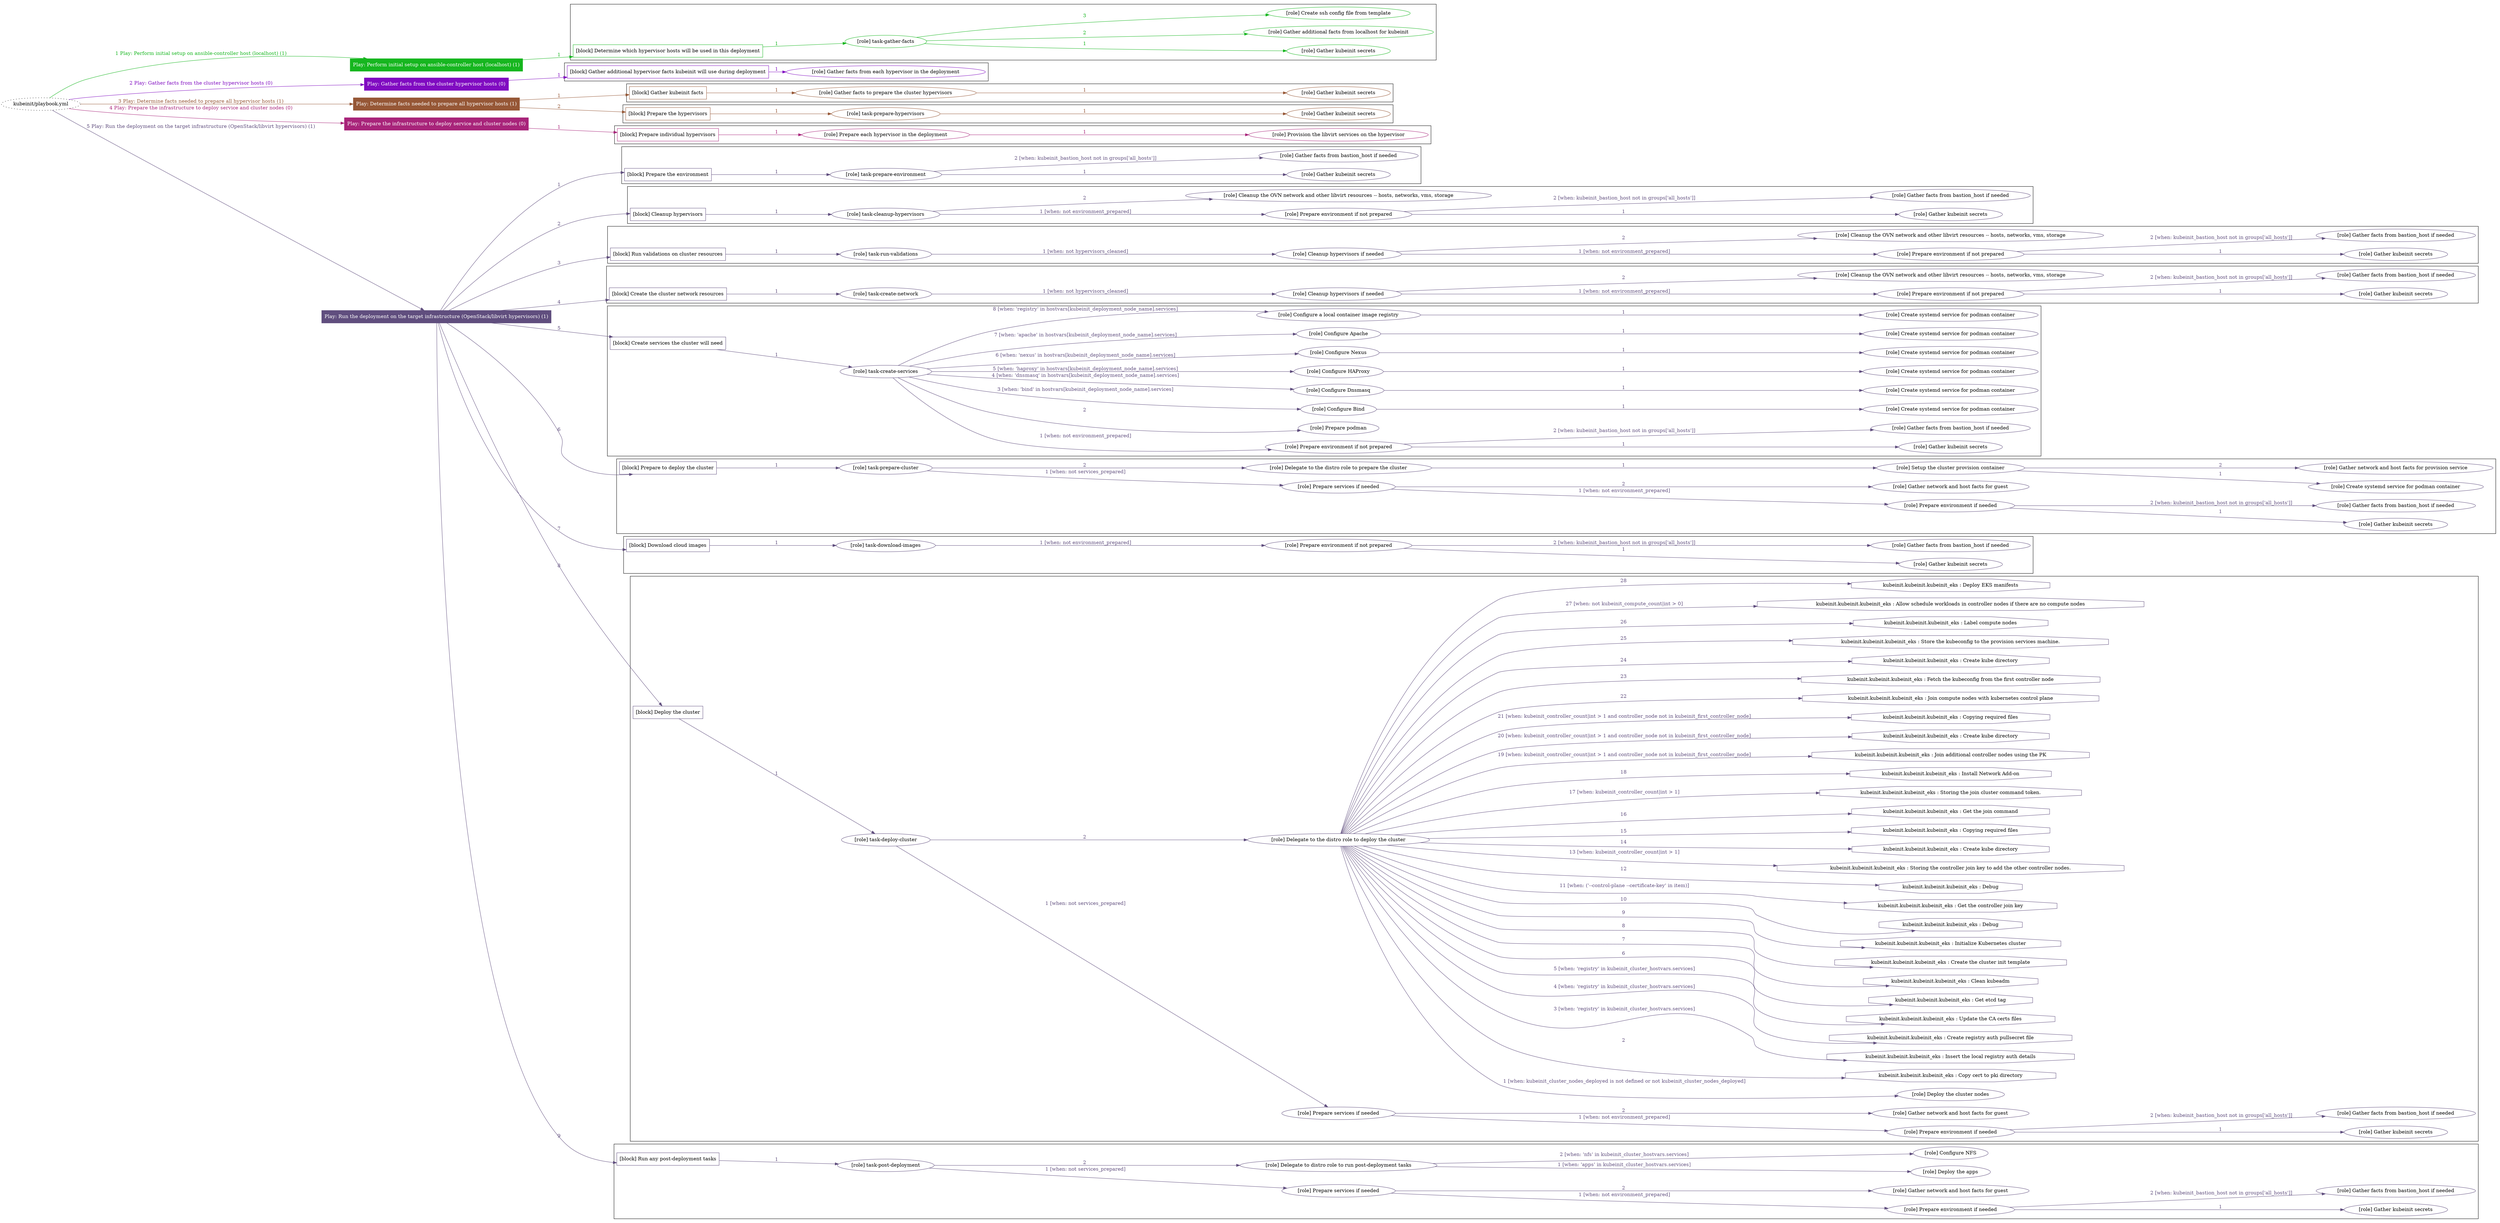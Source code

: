 digraph {
	graph [concentrate=true ordering=in rankdir=LR ratio=fill]
	edge [esep=5 sep=10]
	"kubeinit/playbook.yml" [URL="/home/runner/work/kubeinit/kubeinit/kubeinit/playbook.yml" id=playbook_4913ef23 style=dotted]
	"kubeinit/playbook.yml" -> play_c3734f13 [label="1 Play: Perform initial setup on ansible-controller host (localhost) (1)" color="#16b61f" fontcolor="#16b61f" id=edge_play_c3734f13 labeltooltip="1 Play: Perform initial setup on ansible-controller host (localhost) (1)" tooltip="1 Play: Perform initial setup on ansible-controller host (localhost) (1)"]
	subgraph "Play: Perform initial setup on ansible-controller host (localhost) (1)" {
		play_c3734f13 [label="Play: Perform initial setup on ansible-controller host (localhost) (1)" URL="/home/runner/work/kubeinit/kubeinit/kubeinit/playbook.yml" color="#16b61f" fontcolor="#ffffff" id=play_c3734f13 shape=box style=filled tooltip=localhost]
		play_c3734f13 -> block_1836b717 [label=1 color="#16b61f" fontcolor="#16b61f" id=edge_block_1836b717 labeltooltip=1 tooltip=1]
		subgraph cluster_block_1836b717 {
			block_1836b717 [label="[block] Determine which hypervisor hosts will be used in this deployment" URL="/home/runner/work/kubeinit/kubeinit/kubeinit/playbook.yml" color="#16b61f" id=block_1836b717 labeltooltip="Determine which hypervisor hosts will be used in this deployment" shape=box tooltip="Determine which hypervisor hosts will be used in this deployment"]
			block_1836b717 -> role_b3ea138c [label="1 " color="#16b61f" fontcolor="#16b61f" id=edge_role_b3ea138c labeltooltip="1 " tooltip="1 "]
			subgraph "task-gather-facts" {
				role_b3ea138c [label="[role] task-gather-facts" URL="/home/runner/work/kubeinit/kubeinit/kubeinit/playbook.yml" color="#16b61f" id=role_b3ea138c tooltip="task-gather-facts"]
				role_b3ea138c -> role_bf5c81ec [label="1 " color="#16b61f" fontcolor="#16b61f" id=edge_role_bf5c81ec labeltooltip="1 " tooltip="1 "]
				subgraph "Gather kubeinit secrets" {
					role_bf5c81ec [label="[role] Gather kubeinit secrets" URL="/home/runner/.ansible/collections/ansible_collections/kubeinit/kubeinit/roles/kubeinit_prepare/tasks/build_hypervisors_group.yml" color="#16b61f" id=role_bf5c81ec tooltip="Gather kubeinit secrets"]
				}
				role_b3ea138c -> role_011c22a7 [label="2 " color="#16b61f" fontcolor="#16b61f" id=edge_role_011c22a7 labeltooltip="2 " tooltip="2 "]
				subgraph "Gather additional facts from localhost for kubeinit" {
					role_011c22a7 [label="[role] Gather additional facts from localhost for kubeinit" URL="/home/runner/.ansible/collections/ansible_collections/kubeinit/kubeinit/roles/kubeinit_prepare/tasks/build_hypervisors_group.yml" color="#16b61f" id=role_011c22a7 tooltip="Gather additional facts from localhost for kubeinit"]
				}
				role_b3ea138c -> role_4713df68 [label="3 " color="#16b61f" fontcolor="#16b61f" id=edge_role_4713df68 labeltooltip="3 " tooltip="3 "]
				subgraph "Create ssh config file from template" {
					role_4713df68 [label="[role] Create ssh config file from template" URL="/home/runner/.ansible/collections/ansible_collections/kubeinit/kubeinit/roles/kubeinit_prepare/tasks/build_hypervisors_group.yml" color="#16b61f" id=role_4713df68 tooltip="Create ssh config file from template"]
				}
			}
		}
	}
	"kubeinit/playbook.yml" -> play_d6d33daf [label="2 Play: Gather facts from the cluster hypervisor hosts (0)" color="#800bc1" fontcolor="#800bc1" id=edge_play_d6d33daf labeltooltip="2 Play: Gather facts from the cluster hypervisor hosts (0)" tooltip="2 Play: Gather facts from the cluster hypervisor hosts (0)"]
	subgraph "Play: Gather facts from the cluster hypervisor hosts (0)" {
		play_d6d33daf [label="Play: Gather facts from the cluster hypervisor hosts (0)" URL="/home/runner/work/kubeinit/kubeinit/kubeinit/playbook.yml" color="#800bc1" fontcolor="#ffffff" id=play_d6d33daf shape=box style=filled tooltip="Play: Gather facts from the cluster hypervisor hosts (0)"]
		play_d6d33daf -> block_2ab60941 [label=1 color="#800bc1" fontcolor="#800bc1" id=edge_block_2ab60941 labeltooltip=1 tooltip=1]
		subgraph cluster_block_2ab60941 {
			block_2ab60941 [label="[block] Gather additional hypervisor facts kubeinit will use during deployment" URL="/home/runner/work/kubeinit/kubeinit/kubeinit/playbook.yml" color="#800bc1" id=block_2ab60941 labeltooltip="Gather additional hypervisor facts kubeinit will use during deployment" shape=box tooltip="Gather additional hypervisor facts kubeinit will use during deployment"]
			block_2ab60941 -> role_6f91cf88 [label="1 " color="#800bc1" fontcolor="#800bc1" id=edge_role_6f91cf88 labeltooltip="1 " tooltip="1 "]
			subgraph "Gather facts from each hypervisor in the deployment" {
				role_6f91cf88 [label="[role] Gather facts from each hypervisor in the deployment" URL="/home/runner/work/kubeinit/kubeinit/kubeinit/playbook.yml" color="#800bc1" id=role_6f91cf88 tooltip="Gather facts from each hypervisor in the deployment"]
			}
		}
	}
	"kubeinit/playbook.yml" -> play_36bafb99 [label="3 Play: Determine facts needed to prepare all hypervisor hosts (1)" color="#965736" fontcolor="#965736" id=edge_play_36bafb99 labeltooltip="3 Play: Determine facts needed to prepare all hypervisor hosts (1)" tooltip="3 Play: Determine facts needed to prepare all hypervisor hosts (1)"]
	subgraph "Play: Determine facts needed to prepare all hypervisor hosts (1)" {
		play_36bafb99 [label="Play: Determine facts needed to prepare all hypervisor hosts (1)" URL="/home/runner/work/kubeinit/kubeinit/kubeinit/playbook.yml" color="#965736" fontcolor="#ffffff" id=play_36bafb99 shape=box style=filled tooltip=localhost]
		play_36bafb99 -> block_95c3741a [label=1 color="#965736" fontcolor="#965736" id=edge_block_95c3741a labeltooltip=1 tooltip=1]
		subgraph cluster_block_95c3741a {
			block_95c3741a [label="[block] Gather kubeinit facts" URL="/home/runner/work/kubeinit/kubeinit/kubeinit/playbook.yml" color="#965736" id=block_95c3741a labeltooltip="Gather kubeinit facts" shape=box tooltip="Gather kubeinit facts"]
			block_95c3741a -> role_395427ea [label="1 " color="#965736" fontcolor="#965736" id=edge_role_395427ea labeltooltip="1 " tooltip="1 "]
			subgraph "Gather facts to prepare the cluster hypervisors" {
				role_395427ea [label="[role] Gather facts to prepare the cluster hypervisors" URL="/home/runner/work/kubeinit/kubeinit/kubeinit/playbook.yml" color="#965736" id=role_395427ea tooltip="Gather facts to prepare the cluster hypervisors"]
				role_395427ea -> role_bb6492f0 [label="1 " color="#965736" fontcolor="#965736" id=edge_role_bb6492f0 labeltooltip="1 " tooltip="1 "]
				subgraph "Gather kubeinit secrets" {
					role_bb6492f0 [label="[role] Gather kubeinit secrets" URL="/home/runner/.ansible/collections/ansible_collections/kubeinit/kubeinit/roles/kubeinit_prepare/tasks/gather_kubeinit_facts.yml" color="#965736" id=role_bb6492f0 tooltip="Gather kubeinit secrets"]
				}
			}
		}
		play_36bafb99 -> block_d563924e [label=2 color="#965736" fontcolor="#965736" id=edge_block_d563924e labeltooltip=2 tooltip=2]
		subgraph cluster_block_d563924e {
			block_d563924e [label="[block] Prepare the hypervisors" URL="/home/runner/work/kubeinit/kubeinit/kubeinit/playbook.yml" color="#965736" id=block_d563924e labeltooltip="Prepare the hypervisors" shape=box tooltip="Prepare the hypervisors"]
			block_d563924e -> role_d8f61493 [label="1 " color="#965736" fontcolor="#965736" id=edge_role_d8f61493 labeltooltip="1 " tooltip="1 "]
			subgraph "task-prepare-hypervisors" {
				role_d8f61493 [label="[role] task-prepare-hypervisors" URL="/home/runner/work/kubeinit/kubeinit/kubeinit/playbook.yml" color="#965736" id=role_d8f61493 tooltip="task-prepare-hypervisors"]
				role_d8f61493 -> role_6cc42ed5 [label="1 " color="#965736" fontcolor="#965736" id=edge_role_6cc42ed5 labeltooltip="1 " tooltip="1 "]
				subgraph "Gather kubeinit secrets" {
					role_6cc42ed5 [label="[role] Gather kubeinit secrets" URL="/home/runner/.ansible/collections/ansible_collections/kubeinit/kubeinit/roles/kubeinit_prepare/tasks/gather_kubeinit_facts.yml" color="#965736" id=role_6cc42ed5 tooltip="Gather kubeinit secrets"]
				}
			}
		}
	}
	"kubeinit/playbook.yml" -> play_26a7c1f2 [label="4 Play: Prepare the infrastructure to deploy service and cluster nodes (0)" color="#a8247a" fontcolor="#a8247a" id=edge_play_26a7c1f2 labeltooltip="4 Play: Prepare the infrastructure to deploy service and cluster nodes (0)" tooltip="4 Play: Prepare the infrastructure to deploy service and cluster nodes (0)"]
	subgraph "Play: Prepare the infrastructure to deploy service and cluster nodes (0)" {
		play_26a7c1f2 [label="Play: Prepare the infrastructure to deploy service and cluster nodes (0)" URL="/home/runner/work/kubeinit/kubeinit/kubeinit/playbook.yml" color="#a8247a" fontcolor="#ffffff" id=play_26a7c1f2 shape=box style=filled tooltip="Play: Prepare the infrastructure to deploy service and cluster nodes (0)"]
		play_26a7c1f2 -> block_10c0ce3f [label=1 color="#a8247a" fontcolor="#a8247a" id=edge_block_10c0ce3f labeltooltip=1 tooltip=1]
		subgraph cluster_block_10c0ce3f {
			block_10c0ce3f [label="[block] Prepare individual hypervisors" URL="/home/runner/work/kubeinit/kubeinit/kubeinit/playbook.yml" color="#a8247a" id=block_10c0ce3f labeltooltip="Prepare individual hypervisors" shape=box tooltip="Prepare individual hypervisors"]
			block_10c0ce3f -> role_b40467b6 [label="1 " color="#a8247a" fontcolor="#a8247a" id=edge_role_b40467b6 labeltooltip="1 " tooltip="1 "]
			subgraph "Prepare each hypervisor in the deployment" {
				role_b40467b6 [label="[role] Prepare each hypervisor in the deployment" URL="/home/runner/work/kubeinit/kubeinit/kubeinit/playbook.yml" color="#a8247a" id=role_b40467b6 tooltip="Prepare each hypervisor in the deployment"]
				role_b40467b6 -> role_6d8dca8c [label="1 " color="#a8247a" fontcolor="#a8247a" id=edge_role_6d8dca8c labeltooltip="1 " tooltip="1 "]
				subgraph "Provision the libvirt services on the hypervisor" {
					role_6d8dca8c [label="[role] Provision the libvirt services on the hypervisor" URL="/home/runner/.ansible/collections/ansible_collections/kubeinit/kubeinit/roles/kubeinit_prepare/tasks/prepare_hypervisor.yml" color="#a8247a" id=role_6d8dca8c tooltip="Provision the libvirt services on the hypervisor"]
				}
			}
		}
	}
	"kubeinit/playbook.yml" -> play_79554173 [label="5 Play: Run the deployment on the target infrastructure (OpenStack/libvirt hypervisors) (1)" color="#604e7e" fontcolor="#604e7e" id=edge_play_79554173 labeltooltip="5 Play: Run the deployment on the target infrastructure (OpenStack/libvirt hypervisors) (1)" tooltip="5 Play: Run the deployment on the target infrastructure (OpenStack/libvirt hypervisors) (1)"]
	subgraph "Play: Run the deployment on the target infrastructure (OpenStack/libvirt hypervisors) (1)" {
		play_79554173 [label="Play: Run the deployment on the target infrastructure (OpenStack/libvirt hypervisors) (1)" URL="/home/runner/work/kubeinit/kubeinit/kubeinit/playbook.yml" color="#604e7e" fontcolor="#ffffff" id=play_79554173 shape=box style=filled tooltip=localhost]
		play_79554173 -> block_2eb77e5f [label=1 color="#604e7e" fontcolor="#604e7e" id=edge_block_2eb77e5f labeltooltip=1 tooltip=1]
		subgraph cluster_block_2eb77e5f {
			block_2eb77e5f [label="[block] Prepare the environment" URL="/home/runner/work/kubeinit/kubeinit/kubeinit/playbook.yml" color="#604e7e" id=block_2eb77e5f labeltooltip="Prepare the environment" shape=box tooltip="Prepare the environment"]
			block_2eb77e5f -> role_58a4421a [label="1 " color="#604e7e" fontcolor="#604e7e" id=edge_role_58a4421a labeltooltip="1 " tooltip="1 "]
			subgraph "task-prepare-environment" {
				role_58a4421a [label="[role] task-prepare-environment" URL="/home/runner/work/kubeinit/kubeinit/kubeinit/playbook.yml" color="#604e7e" id=role_58a4421a tooltip="task-prepare-environment"]
				role_58a4421a -> role_5141fa88 [label="1 " color="#604e7e" fontcolor="#604e7e" id=edge_role_5141fa88 labeltooltip="1 " tooltip="1 "]
				subgraph "Gather kubeinit secrets" {
					role_5141fa88 [label="[role] Gather kubeinit secrets" URL="/home/runner/.ansible/collections/ansible_collections/kubeinit/kubeinit/roles/kubeinit_prepare/tasks/gather_kubeinit_facts.yml" color="#604e7e" id=role_5141fa88 tooltip="Gather kubeinit secrets"]
				}
				role_58a4421a -> role_8f9b24d4 [label="2 [when: kubeinit_bastion_host not in groups['all_hosts']]" color="#604e7e" fontcolor="#604e7e" id=edge_role_8f9b24d4 labeltooltip="2 [when: kubeinit_bastion_host not in groups['all_hosts']]" tooltip="2 [when: kubeinit_bastion_host not in groups['all_hosts']]"]
				subgraph "Gather facts from bastion_host if needed" {
					role_8f9b24d4 [label="[role] Gather facts from bastion_host if needed" URL="/home/runner/.ansible/collections/ansible_collections/kubeinit/kubeinit/roles/kubeinit_prepare/tasks/main.yml" color="#604e7e" id=role_8f9b24d4 tooltip="Gather facts from bastion_host if needed"]
				}
			}
		}
		play_79554173 -> block_50a1db77 [label=2 color="#604e7e" fontcolor="#604e7e" id=edge_block_50a1db77 labeltooltip=2 tooltip=2]
		subgraph cluster_block_50a1db77 {
			block_50a1db77 [label="[block] Cleanup hypervisors" URL="/home/runner/work/kubeinit/kubeinit/kubeinit/playbook.yml" color="#604e7e" id=block_50a1db77 labeltooltip="Cleanup hypervisors" shape=box tooltip="Cleanup hypervisors"]
			block_50a1db77 -> role_66571536 [label="1 " color="#604e7e" fontcolor="#604e7e" id=edge_role_66571536 labeltooltip="1 " tooltip="1 "]
			subgraph "task-cleanup-hypervisors" {
				role_66571536 [label="[role] task-cleanup-hypervisors" URL="/home/runner/work/kubeinit/kubeinit/kubeinit/playbook.yml" color="#604e7e" id=role_66571536 tooltip="task-cleanup-hypervisors"]
				role_66571536 -> role_f74b8bee [label="1 [when: not environment_prepared]" color="#604e7e" fontcolor="#604e7e" id=edge_role_f74b8bee labeltooltip="1 [when: not environment_prepared]" tooltip="1 [when: not environment_prepared]"]
				subgraph "Prepare environment if not prepared" {
					role_f74b8bee [label="[role] Prepare environment if not prepared" URL="/home/runner/.ansible/collections/ansible_collections/kubeinit/kubeinit/roles/kubeinit_libvirt/tasks/cleanup_hypervisors.yml" color="#604e7e" id=role_f74b8bee tooltip="Prepare environment if not prepared"]
					role_f74b8bee -> role_21ccaacd [label="1 " color="#604e7e" fontcolor="#604e7e" id=edge_role_21ccaacd labeltooltip="1 " tooltip="1 "]
					subgraph "Gather kubeinit secrets" {
						role_21ccaacd [label="[role] Gather kubeinit secrets" URL="/home/runner/.ansible/collections/ansible_collections/kubeinit/kubeinit/roles/kubeinit_prepare/tasks/gather_kubeinit_facts.yml" color="#604e7e" id=role_21ccaacd tooltip="Gather kubeinit secrets"]
					}
					role_f74b8bee -> role_2ae0edf0 [label="2 [when: kubeinit_bastion_host not in groups['all_hosts']]" color="#604e7e" fontcolor="#604e7e" id=edge_role_2ae0edf0 labeltooltip="2 [when: kubeinit_bastion_host not in groups['all_hosts']]" tooltip="2 [when: kubeinit_bastion_host not in groups['all_hosts']]"]
					subgraph "Gather facts from bastion_host if needed" {
						role_2ae0edf0 [label="[role] Gather facts from bastion_host if needed" URL="/home/runner/.ansible/collections/ansible_collections/kubeinit/kubeinit/roles/kubeinit_prepare/tasks/main.yml" color="#604e7e" id=role_2ae0edf0 tooltip="Gather facts from bastion_host if needed"]
					}
				}
				role_66571536 -> role_56ea32aa [label="2 " color="#604e7e" fontcolor="#604e7e" id=edge_role_56ea32aa labeltooltip="2 " tooltip="2 "]
				subgraph "Cleanup the OVN network and other libvirt resources -- hosts, networks, vms, storage" {
					role_56ea32aa [label="[role] Cleanup the OVN network and other libvirt resources -- hosts, networks, vms, storage" URL="/home/runner/.ansible/collections/ansible_collections/kubeinit/kubeinit/roles/kubeinit_libvirt/tasks/cleanup_hypervisors.yml" color="#604e7e" id=role_56ea32aa tooltip="Cleanup the OVN network and other libvirt resources -- hosts, networks, vms, storage"]
				}
			}
		}
		play_79554173 -> block_65e60b19 [label=3 color="#604e7e" fontcolor="#604e7e" id=edge_block_65e60b19 labeltooltip=3 tooltip=3]
		subgraph cluster_block_65e60b19 {
			block_65e60b19 [label="[block] Run validations on cluster resources" URL="/home/runner/work/kubeinit/kubeinit/kubeinit/playbook.yml" color="#604e7e" id=block_65e60b19 labeltooltip="Run validations on cluster resources" shape=box tooltip="Run validations on cluster resources"]
			block_65e60b19 -> role_11802c78 [label="1 " color="#604e7e" fontcolor="#604e7e" id=edge_role_11802c78 labeltooltip="1 " tooltip="1 "]
			subgraph "task-run-validations" {
				role_11802c78 [label="[role] task-run-validations" URL="/home/runner/work/kubeinit/kubeinit/kubeinit/playbook.yml" color="#604e7e" id=role_11802c78 tooltip="task-run-validations"]
				role_11802c78 -> role_e4d61e0e [label="1 [when: not hypervisors_cleaned]" color="#604e7e" fontcolor="#604e7e" id=edge_role_e4d61e0e labeltooltip="1 [when: not hypervisors_cleaned]" tooltip="1 [when: not hypervisors_cleaned]"]
				subgraph "Cleanup hypervisors if needed" {
					role_e4d61e0e [label="[role] Cleanup hypervisors if needed" URL="/home/runner/.ansible/collections/ansible_collections/kubeinit/kubeinit/roles/kubeinit_validations/tasks/main.yml" color="#604e7e" id=role_e4d61e0e tooltip="Cleanup hypervisors if needed"]
					role_e4d61e0e -> role_0038806c [label="1 [when: not environment_prepared]" color="#604e7e" fontcolor="#604e7e" id=edge_role_0038806c labeltooltip="1 [when: not environment_prepared]" tooltip="1 [when: not environment_prepared]"]
					subgraph "Prepare environment if not prepared" {
						role_0038806c [label="[role] Prepare environment if not prepared" URL="/home/runner/.ansible/collections/ansible_collections/kubeinit/kubeinit/roles/kubeinit_libvirt/tasks/cleanup_hypervisors.yml" color="#604e7e" id=role_0038806c tooltip="Prepare environment if not prepared"]
						role_0038806c -> role_1d08f043 [label="1 " color="#604e7e" fontcolor="#604e7e" id=edge_role_1d08f043 labeltooltip="1 " tooltip="1 "]
						subgraph "Gather kubeinit secrets" {
							role_1d08f043 [label="[role] Gather kubeinit secrets" URL="/home/runner/.ansible/collections/ansible_collections/kubeinit/kubeinit/roles/kubeinit_prepare/tasks/gather_kubeinit_facts.yml" color="#604e7e" id=role_1d08f043 tooltip="Gather kubeinit secrets"]
						}
						role_0038806c -> role_f41d0c0e [label="2 [when: kubeinit_bastion_host not in groups['all_hosts']]" color="#604e7e" fontcolor="#604e7e" id=edge_role_f41d0c0e labeltooltip="2 [when: kubeinit_bastion_host not in groups['all_hosts']]" tooltip="2 [when: kubeinit_bastion_host not in groups['all_hosts']]"]
						subgraph "Gather facts from bastion_host if needed" {
							role_f41d0c0e [label="[role] Gather facts from bastion_host if needed" URL="/home/runner/.ansible/collections/ansible_collections/kubeinit/kubeinit/roles/kubeinit_prepare/tasks/main.yml" color="#604e7e" id=role_f41d0c0e tooltip="Gather facts from bastion_host if needed"]
						}
					}
					role_e4d61e0e -> role_1a760090 [label="2 " color="#604e7e" fontcolor="#604e7e" id=edge_role_1a760090 labeltooltip="2 " tooltip="2 "]
					subgraph "Cleanup the OVN network and other libvirt resources -- hosts, networks, vms, storage" {
						role_1a760090 [label="[role] Cleanup the OVN network and other libvirt resources -- hosts, networks, vms, storage" URL="/home/runner/.ansible/collections/ansible_collections/kubeinit/kubeinit/roles/kubeinit_libvirt/tasks/cleanup_hypervisors.yml" color="#604e7e" id=role_1a760090 tooltip="Cleanup the OVN network and other libvirt resources -- hosts, networks, vms, storage"]
					}
				}
			}
		}
		play_79554173 -> block_ce36c1eb [label=4 color="#604e7e" fontcolor="#604e7e" id=edge_block_ce36c1eb labeltooltip=4 tooltip=4]
		subgraph cluster_block_ce36c1eb {
			block_ce36c1eb [label="[block] Create the cluster network resources" URL="/home/runner/work/kubeinit/kubeinit/kubeinit/playbook.yml" color="#604e7e" id=block_ce36c1eb labeltooltip="Create the cluster network resources" shape=box tooltip="Create the cluster network resources"]
			block_ce36c1eb -> role_fdb020ea [label="1 " color="#604e7e" fontcolor="#604e7e" id=edge_role_fdb020ea labeltooltip="1 " tooltip="1 "]
			subgraph "task-create-network" {
				role_fdb020ea [label="[role] task-create-network" URL="/home/runner/work/kubeinit/kubeinit/kubeinit/playbook.yml" color="#604e7e" id=role_fdb020ea tooltip="task-create-network"]
				role_fdb020ea -> role_3bd16d9e [label="1 [when: not hypervisors_cleaned]" color="#604e7e" fontcolor="#604e7e" id=edge_role_3bd16d9e labeltooltip="1 [when: not hypervisors_cleaned]" tooltip="1 [when: not hypervisors_cleaned]"]
				subgraph "Cleanup hypervisors if needed" {
					role_3bd16d9e [label="[role] Cleanup hypervisors if needed" URL="/home/runner/.ansible/collections/ansible_collections/kubeinit/kubeinit/roles/kubeinit_libvirt/tasks/create_network.yml" color="#604e7e" id=role_3bd16d9e tooltip="Cleanup hypervisors if needed"]
					role_3bd16d9e -> role_baed88d4 [label="1 [when: not environment_prepared]" color="#604e7e" fontcolor="#604e7e" id=edge_role_baed88d4 labeltooltip="1 [when: not environment_prepared]" tooltip="1 [when: not environment_prepared]"]
					subgraph "Prepare environment if not prepared" {
						role_baed88d4 [label="[role] Prepare environment if not prepared" URL="/home/runner/.ansible/collections/ansible_collections/kubeinit/kubeinit/roles/kubeinit_libvirt/tasks/cleanup_hypervisors.yml" color="#604e7e" id=role_baed88d4 tooltip="Prepare environment if not prepared"]
						role_baed88d4 -> role_1f810fa9 [label="1 " color="#604e7e" fontcolor="#604e7e" id=edge_role_1f810fa9 labeltooltip="1 " tooltip="1 "]
						subgraph "Gather kubeinit secrets" {
							role_1f810fa9 [label="[role] Gather kubeinit secrets" URL="/home/runner/.ansible/collections/ansible_collections/kubeinit/kubeinit/roles/kubeinit_prepare/tasks/gather_kubeinit_facts.yml" color="#604e7e" id=role_1f810fa9 tooltip="Gather kubeinit secrets"]
						}
						role_baed88d4 -> role_f44d755a [label="2 [when: kubeinit_bastion_host not in groups['all_hosts']]" color="#604e7e" fontcolor="#604e7e" id=edge_role_f44d755a labeltooltip="2 [when: kubeinit_bastion_host not in groups['all_hosts']]" tooltip="2 [when: kubeinit_bastion_host not in groups['all_hosts']]"]
						subgraph "Gather facts from bastion_host if needed" {
							role_f44d755a [label="[role] Gather facts from bastion_host if needed" URL="/home/runner/.ansible/collections/ansible_collections/kubeinit/kubeinit/roles/kubeinit_prepare/tasks/main.yml" color="#604e7e" id=role_f44d755a tooltip="Gather facts from bastion_host if needed"]
						}
					}
					role_3bd16d9e -> role_fe3e269d [label="2 " color="#604e7e" fontcolor="#604e7e" id=edge_role_fe3e269d labeltooltip="2 " tooltip="2 "]
					subgraph "Cleanup the OVN network and other libvirt resources -- hosts, networks, vms, storage" {
						role_fe3e269d [label="[role] Cleanup the OVN network and other libvirt resources -- hosts, networks, vms, storage" URL="/home/runner/.ansible/collections/ansible_collections/kubeinit/kubeinit/roles/kubeinit_libvirt/tasks/cleanup_hypervisors.yml" color="#604e7e" id=role_fe3e269d tooltip="Cleanup the OVN network and other libvirt resources -- hosts, networks, vms, storage"]
					}
				}
			}
		}
		play_79554173 -> block_2f05c176 [label=5 color="#604e7e" fontcolor="#604e7e" id=edge_block_2f05c176 labeltooltip=5 tooltip=5]
		subgraph cluster_block_2f05c176 {
			block_2f05c176 [label="[block] Create services the cluster will need" URL="/home/runner/work/kubeinit/kubeinit/kubeinit/playbook.yml" color="#604e7e" id=block_2f05c176 labeltooltip="Create services the cluster will need" shape=box tooltip="Create services the cluster will need"]
			block_2f05c176 -> role_8e8cfd0e [label="1 " color="#604e7e" fontcolor="#604e7e" id=edge_role_8e8cfd0e labeltooltip="1 " tooltip="1 "]
			subgraph "task-create-services" {
				role_8e8cfd0e [label="[role] task-create-services" URL="/home/runner/work/kubeinit/kubeinit/kubeinit/playbook.yml" color="#604e7e" id=role_8e8cfd0e tooltip="task-create-services"]
				role_8e8cfd0e -> role_a99e9693 [label="1 [when: not environment_prepared]" color="#604e7e" fontcolor="#604e7e" id=edge_role_a99e9693 labeltooltip="1 [when: not environment_prepared]" tooltip="1 [when: not environment_prepared]"]
				subgraph "Prepare environment if not prepared" {
					role_a99e9693 [label="[role] Prepare environment if not prepared" URL="/home/runner/.ansible/collections/ansible_collections/kubeinit/kubeinit/roles/kubeinit_services/tasks/main.yml" color="#604e7e" id=role_a99e9693 tooltip="Prepare environment if not prepared"]
					role_a99e9693 -> role_69caa1b0 [label="1 " color="#604e7e" fontcolor="#604e7e" id=edge_role_69caa1b0 labeltooltip="1 " tooltip="1 "]
					subgraph "Gather kubeinit secrets" {
						role_69caa1b0 [label="[role] Gather kubeinit secrets" URL="/home/runner/.ansible/collections/ansible_collections/kubeinit/kubeinit/roles/kubeinit_prepare/tasks/gather_kubeinit_facts.yml" color="#604e7e" id=role_69caa1b0 tooltip="Gather kubeinit secrets"]
					}
					role_a99e9693 -> role_75a55570 [label="2 [when: kubeinit_bastion_host not in groups['all_hosts']]" color="#604e7e" fontcolor="#604e7e" id=edge_role_75a55570 labeltooltip="2 [when: kubeinit_bastion_host not in groups['all_hosts']]" tooltip="2 [when: kubeinit_bastion_host not in groups['all_hosts']]"]
					subgraph "Gather facts from bastion_host if needed" {
						role_75a55570 [label="[role] Gather facts from bastion_host if needed" URL="/home/runner/.ansible/collections/ansible_collections/kubeinit/kubeinit/roles/kubeinit_prepare/tasks/main.yml" color="#604e7e" id=role_75a55570 tooltip="Gather facts from bastion_host if needed"]
					}
				}
				role_8e8cfd0e -> role_46efff65 [label="2 " color="#604e7e" fontcolor="#604e7e" id=edge_role_46efff65 labeltooltip="2 " tooltip="2 "]
				subgraph "Prepare podman" {
					role_46efff65 [label="[role] Prepare podman" URL="/home/runner/.ansible/collections/ansible_collections/kubeinit/kubeinit/roles/kubeinit_services/tasks/00_create_service_pod.yml" color="#604e7e" id=role_46efff65 tooltip="Prepare podman"]
				}
				role_8e8cfd0e -> role_80fd25d3 [label="3 [when: 'bind' in hostvars[kubeinit_deployment_node_name].services]" color="#604e7e" fontcolor="#604e7e" id=edge_role_80fd25d3 labeltooltip="3 [when: 'bind' in hostvars[kubeinit_deployment_node_name].services]" tooltip="3 [when: 'bind' in hostvars[kubeinit_deployment_node_name].services]"]
				subgraph "Configure Bind" {
					role_80fd25d3 [label="[role] Configure Bind" URL="/home/runner/.ansible/collections/ansible_collections/kubeinit/kubeinit/roles/kubeinit_services/tasks/start_services_containers.yml" color="#604e7e" id=role_80fd25d3 tooltip="Configure Bind"]
					role_80fd25d3 -> role_bea491ef [label="1 " color="#604e7e" fontcolor="#604e7e" id=edge_role_bea491ef labeltooltip="1 " tooltip="1 "]
					subgraph "Create systemd service for podman container" {
						role_bea491ef [label="[role] Create systemd service for podman container" URL="/home/runner/.ansible/collections/ansible_collections/kubeinit/kubeinit/roles/kubeinit_bind/tasks/main.yml" color="#604e7e" id=role_bea491ef tooltip="Create systemd service for podman container"]
					}
				}
				role_8e8cfd0e -> role_990eb4bf [label="4 [when: 'dnsmasq' in hostvars[kubeinit_deployment_node_name].services]" color="#604e7e" fontcolor="#604e7e" id=edge_role_990eb4bf labeltooltip="4 [when: 'dnsmasq' in hostvars[kubeinit_deployment_node_name].services]" tooltip="4 [when: 'dnsmasq' in hostvars[kubeinit_deployment_node_name].services]"]
				subgraph "Configure Dnsmasq" {
					role_990eb4bf [label="[role] Configure Dnsmasq" URL="/home/runner/.ansible/collections/ansible_collections/kubeinit/kubeinit/roles/kubeinit_services/tasks/start_services_containers.yml" color="#604e7e" id=role_990eb4bf tooltip="Configure Dnsmasq"]
					role_990eb4bf -> role_05b05b6d [label="1 " color="#604e7e" fontcolor="#604e7e" id=edge_role_05b05b6d labeltooltip="1 " tooltip="1 "]
					subgraph "Create systemd service for podman container" {
						role_05b05b6d [label="[role] Create systemd service for podman container" URL="/home/runner/.ansible/collections/ansible_collections/kubeinit/kubeinit/roles/kubeinit_dnsmasq/tasks/main.yml" color="#604e7e" id=role_05b05b6d tooltip="Create systemd service for podman container"]
					}
				}
				role_8e8cfd0e -> role_5db2c27b [label="5 [when: 'haproxy' in hostvars[kubeinit_deployment_node_name].services]" color="#604e7e" fontcolor="#604e7e" id=edge_role_5db2c27b labeltooltip="5 [when: 'haproxy' in hostvars[kubeinit_deployment_node_name].services]" tooltip="5 [when: 'haproxy' in hostvars[kubeinit_deployment_node_name].services]"]
				subgraph "Configure HAProxy" {
					role_5db2c27b [label="[role] Configure HAProxy" URL="/home/runner/.ansible/collections/ansible_collections/kubeinit/kubeinit/roles/kubeinit_services/tasks/start_services_containers.yml" color="#604e7e" id=role_5db2c27b tooltip="Configure HAProxy"]
					role_5db2c27b -> role_7a7da1e5 [label="1 " color="#604e7e" fontcolor="#604e7e" id=edge_role_7a7da1e5 labeltooltip="1 " tooltip="1 "]
					subgraph "Create systemd service for podman container" {
						role_7a7da1e5 [label="[role] Create systemd service for podman container" URL="/home/runner/.ansible/collections/ansible_collections/kubeinit/kubeinit/roles/kubeinit_haproxy/tasks/main.yml" color="#604e7e" id=role_7a7da1e5 tooltip="Create systemd service for podman container"]
					}
				}
				role_8e8cfd0e -> role_b9028d70 [label="6 [when: 'nexus' in hostvars[kubeinit_deployment_node_name].services]" color="#604e7e" fontcolor="#604e7e" id=edge_role_b9028d70 labeltooltip="6 [when: 'nexus' in hostvars[kubeinit_deployment_node_name].services]" tooltip="6 [when: 'nexus' in hostvars[kubeinit_deployment_node_name].services]"]
				subgraph "Configure Nexus" {
					role_b9028d70 [label="[role] Configure Nexus" URL="/home/runner/.ansible/collections/ansible_collections/kubeinit/kubeinit/roles/kubeinit_services/tasks/start_services_containers.yml" color="#604e7e" id=role_b9028d70 tooltip="Configure Nexus"]
					role_b9028d70 -> role_d7c7b9b2 [label="1 " color="#604e7e" fontcolor="#604e7e" id=edge_role_d7c7b9b2 labeltooltip="1 " tooltip="1 "]
					subgraph "Create systemd service for podman container" {
						role_d7c7b9b2 [label="[role] Create systemd service for podman container" URL="/home/runner/.ansible/collections/ansible_collections/kubeinit/kubeinit/roles/kubeinit_nexus/tasks/main.yml" color="#604e7e" id=role_d7c7b9b2 tooltip="Create systemd service for podman container"]
					}
				}
				role_8e8cfd0e -> role_2ceecb30 [label="7 [when: 'apache' in hostvars[kubeinit_deployment_node_name].services]" color="#604e7e" fontcolor="#604e7e" id=edge_role_2ceecb30 labeltooltip="7 [when: 'apache' in hostvars[kubeinit_deployment_node_name].services]" tooltip="7 [when: 'apache' in hostvars[kubeinit_deployment_node_name].services]"]
				subgraph "Configure Apache" {
					role_2ceecb30 [label="[role] Configure Apache" URL="/home/runner/.ansible/collections/ansible_collections/kubeinit/kubeinit/roles/kubeinit_services/tasks/start_services_containers.yml" color="#604e7e" id=role_2ceecb30 tooltip="Configure Apache"]
					role_2ceecb30 -> role_a4b909d3 [label="1 " color="#604e7e" fontcolor="#604e7e" id=edge_role_a4b909d3 labeltooltip="1 " tooltip="1 "]
					subgraph "Create systemd service for podman container" {
						role_a4b909d3 [label="[role] Create systemd service for podman container" URL="/home/runner/.ansible/collections/ansible_collections/kubeinit/kubeinit/roles/kubeinit_apache/tasks/main.yml" color="#604e7e" id=role_a4b909d3 tooltip="Create systemd service for podman container"]
					}
				}
				role_8e8cfd0e -> role_f02aa9dc [label="8 [when: 'registry' in hostvars[kubeinit_deployment_node_name].services]" color="#604e7e" fontcolor="#604e7e" id=edge_role_f02aa9dc labeltooltip="8 [when: 'registry' in hostvars[kubeinit_deployment_node_name].services]" tooltip="8 [when: 'registry' in hostvars[kubeinit_deployment_node_name].services]"]
				subgraph "Configure a local container image registry" {
					role_f02aa9dc [label="[role] Configure a local container image registry" URL="/home/runner/.ansible/collections/ansible_collections/kubeinit/kubeinit/roles/kubeinit_services/tasks/start_services_containers.yml" color="#604e7e" id=role_f02aa9dc tooltip="Configure a local container image registry"]
					role_f02aa9dc -> role_e82feb87 [label="1 " color="#604e7e" fontcolor="#604e7e" id=edge_role_e82feb87 labeltooltip="1 " tooltip="1 "]
					subgraph "Create systemd service for podman container" {
						role_e82feb87 [label="[role] Create systemd service for podman container" URL="/home/runner/.ansible/collections/ansible_collections/kubeinit/kubeinit/roles/kubeinit_registry/tasks/main.yml" color="#604e7e" id=role_e82feb87 tooltip="Create systemd service for podman container"]
					}
				}
			}
		}
		play_79554173 -> block_424ebed7 [label=6 color="#604e7e" fontcolor="#604e7e" id=edge_block_424ebed7 labeltooltip=6 tooltip=6]
		subgraph cluster_block_424ebed7 {
			block_424ebed7 [label="[block] Prepare to deploy the cluster" URL="/home/runner/work/kubeinit/kubeinit/kubeinit/playbook.yml" color="#604e7e" id=block_424ebed7 labeltooltip="Prepare to deploy the cluster" shape=box tooltip="Prepare to deploy the cluster"]
			block_424ebed7 -> role_0f4a3914 [label="1 " color="#604e7e" fontcolor="#604e7e" id=edge_role_0f4a3914 labeltooltip="1 " tooltip="1 "]
			subgraph "task-prepare-cluster" {
				role_0f4a3914 [label="[role] task-prepare-cluster" URL="/home/runner/work/kubeinit/kubeinit/kubeinit/playbook.yml" color="#604e7e" id=role_0f4a3914 tooltip="task-prepare-cluster"]
				role_0f4a3914 -> role_73dfcaa0 [label="1 [when: not services_prepared]" color="#604e7e" fontcolor="#604e7e" id=edge_role_73dfcaa0 labeltooltip="1 [when: not services_prepared]" tooltip="1 [when: not services_prepared]"]
				subgraph "Prepare services if needed" {
					role_73dfcaa0 [label="[role] Prepare services if needed" URL="/home/runner/.ansible/collections/ansible_collections/kubeinit/kubeinit/roles/kubeinit_prepare/tasks/prepare_cluster.yml" color="#604e7e" id=role_73dfcaa0 tooltip="Prepare services if needed"]
					role_73dfcaa0 -> role_aa639cb4 [label="1 [when: not environment_prepared]" color="#604e7e" fontcolor="#604e7e" id=edge_role_aa639cb4 labeltooltip="1 [when: not environment_prepared]" tooltip="1 [when: not environment_prepared]"]
					subgraph "Prepare environment if needed" {
						role_aa639cb4 [label="[role] Prepare environment if needed" URL="/home/runner/.ansible/collections/ansible_collections/kubeinit/kubeinit/roles/kubeinit_services/tasks/prepare_services.yml" color="#604e7e" id=role_aa639cb4 tooltip="Prepare environment if needed"]
						role_aa639cb4 -> role_09ecee59 [label="1 " color="#604e7e" fontcolor="#604e7e" id=edge_role_09ecee59 labeltooltip="1 " tooltip="1 "]
						subgraph "Gather kubeinit secrets" {
							role_09ecee59 [label="[role] Gather kubeinit secrets" URL="/home/runner/.ansible/collections/ansible_collections/kubeinit/kubeinit/roles/kubeinit_prepare/tasks/gather_kubeinit_facts.yml" color="#604e7e" id=role_09ecee59 tooltip="Gather kubeinit secrets"]
						}
						role_aa639cb4 -> role_148d0c7e [label="2 [when: kubeinit_bastion_host not in groups['all_hosts']]" color="#604e7e" fontcolor="#604e7e" id=edge_role_148d0c7e labeltooltip="2 [when: kubeinit_bastion_host not in groups['all_hosts']]" tooltip="2 [when: kubeinit_bastion_host not in groups['all_hosts']]"]
						subgraph "Gather facts from bastion_host if needed" {
							role_148d0c7e [label="[role] Gather facts from bastion_host if needed" URL="/home/runner/.ansible/collections/ansible_collections/kubeinit/kubeinit/roles/kubeinit_prepare/tasks/main.yml" color="#604e7e" id=role_148d0c7e tooltip="Gather facts from bastion_host if needed"]
						}
					}
					role_73dfcaa0 -> role_dcedb04e [label="2 " color="#604e7e" fontcolor="#604e7e" id=edge_role_dcedb04e labeltooltip="2 " tooltip="2 "]
					subgraph "Gather network and host facts for guest" {
						role_dcedb04e [label="[role] Gather network and host facts for guest" URL="/home/runner/.ansible/collections/ansible_collections/kubeinit/kubeinit/roles/kubeinit_services/tasks/prepare_services.yml" color="#604e7e" id=role_dcedb04e tooltip="Gather network and host facts for guest"]
					}
				}
				role_0f4a3914 -> role_cb290203 [label="2 " color="#604e7e" fontcolor="#604e7e" id=edge_role_cb290203 labeltooltip="2 " tooltip="2 "]
				subgraph "Delegate to the distro role to prepare the cluster" {
					role_cb290203 [label="[role] Delegate to the distro role to prepare the cluster" URL="/home/runner/.ansible/collections/ansible_collections/kubeinit/kubeinit/roles/kubeinit_prepare/tasks/prepare_cluster.yml" color="#604e7e" id=role_cb290203 tooltip="Delegate to the distro role to prepare the cluster"]
					role_cb290203 -> role_53fe31bd [label="1 " color="#604e7e" fontcolor="#604e7e" id=edge_role_53fe31bd labeltooltip="1 " tooltip="1 "]
					subgraph "Setup the cluster provision container" {
						role_53fe31bd [label="[role] Setup the cluster provision container" URL="/home/runner/.ansible/collections/ansible_collections/kubeinit/kubeinit/roles/kubeinit_eks/tasks/prepare_cluster.yml" color="#604e7e" id=role_53fe31bd tooltip="Setup the cluster provision container"]
						role_53fe31bd -> role_b6214525 [label="1 " color="#604e7e" fontcolor="#604e7e" id=edge_role_b6214525 labeltooltip="1 " tooltip="1 "]
						subgraph "Create systemd service for podman container" {
							role_b6214525 [label="[role] Create systemd service for podman container" URL="/home/runner/.ansible/collections/ansible_collections/kubeinit/kubeinit/roles/kubeinit_services/tasks/create_provision_container.yml" color="#604e7e" id=role_b6214525 tooltip="Create systemd service for podman container"]
						}
						role_53fe31bd -> role_5096c5e2 [label="2 " color="#604e7e" fontcolor="#604e7e" id=edge_role_5096c5e2 labeltooltip="2 " tooltip="2 "]
						subgraph "Gather network and host facts for provision service" {
							role_5096c5e2 [label="[role] Gather network and host facts for provision service" URL="/home/runner/.ansible/collections/ansible_collections/kubeinit/kubeinit/roles/kubeinit_services/tasks/create_provision_container.yml" color="#604e7e" id=role_5096c5e2 tooltip="Gather network and host facts for provision service"]
						}
					}
				}
			}
		}
		play_79554173 -> block_fd6b21c0 [label=7 color="#604e7e" fontcolor="#604e7e" id=edge_block_fd6b21c0 labeltooltip=7 tooltip=7]
		subgraph cluster_block_fd6b21c0 {
			block_fd6b21c0 [label="[block] Download cloud images" URL="/home/runner/work/kubeinit/kubeinit/kubeinit/playbook.yml" color="#604e7e" id=block_fd6b21c0 labeltooltip="Download cloud images" shape=box tooltip="Download cloud images"]
			block_fd6b21c0 -> role_4ed3d13d [label="1 " color="#604e7e" fontcolor="#604e7e" id=edge_role_4ed3d13d labeltooltip="1 " tooltip="1 "]
			subgraph "task-download-images" {
				role_4ed3d13d [label="[role] task-download-images" URL="/home/runner/work/kubeinit/kubeinit/kubeinit/playbook.yml" color="#604e7e" id=role_4ed3d13d tooltip="task-download-images"]
				role_4ed3d13d -> role_d1f2be61 [label="1 [when: not environment_prepared]" color="#604e7e" fontcolor="#604e7e" id=edge_role_d1f2be61 labeltooltip="1 [when: not environment_prepared]" tooltip="1 [when: not environment_prepared]"]
				subgraph "Prepare environment if not prepared" {
					role_d1f2be61 [label="[role] Prepare environment if not prepared" URL="/home/runner/.ansible/collections/ansible_collections/kubeinit/kubeinit/roles/kubeinit_libvirt/tasks/download_cloud_images.yml" color="#604e7e" id=role_d1f2be61 tooltip="Prepare environment if not prepared"]
					role_d1f2be61 -> role_73feb75d [label="1 " color="#604e7e" fontcolor="#604e7e" id=edge_role_73feb75d labeltooltip="1 " tooltip="1 "]
					subgraph "Gather kubeinit secrets" {
						role_73feb75d [label="[role] Gather kubeinit secrets" URL="/home/runner/.ansible/collections/ansible_collections/kubeinit/kubeinit/roles/kubeinit_prepare/tasks/gather_kubeinit_facts.yml" color="#604e7e" id=role_73feb75d tooltip="Gather kubeinit secrets"]
					}
					role_d1f2be61 -> role_f782402b [label="2 [when: kubeinit_bastion_host not in groups['all_hosts']]" color="#604e7e" fontcolor="#604e7e" id=edge_role_f782402b labeltooltip="2 [when: kubeinit_bastion_host not in groups['all_hosts']]" tooltip="2 [when: kubeinit_bastion_host not in groups['all_hosts']]"]
					subgraph "Gather facts from bastion_host if needed" {
						role_f782402b [label="[role] Gather facts from bastion_host if needed" URL="/home/runner/.ansible/collections/ansible_collections/kubeinit/kubeinit/roles/kubeinit_prepare/tasks/main.yml" color="#604e7e" id=role_f782402b tooltip="Gather facts from bastion_host if needed"]
					}
				}
			}
		}
		play_79554173 -> block_0079541c [label=8 color="#604e7e" fontcolor="#604e7e" id=edge_block_0079541c labeltooltip=8 tooltip=8]
		subgraph cluster_block_0079541c {
			block_0079541c [label="[block] Deploy the cluster" URL="/home/runner/work/kubeinit/kubeinit/kubeinit/playbook.yml" color="#604e7e" id=block_0079541c labeltooltip="Deploy the cluster" shape=box tooltip="Deploy the cluster"]
			block_0079541c -> role_9a3e73a8 [label="1 " color="#604e7e" fontcolor="#604e7e" id=edge_role_9a3e73a8 labeltooltip="1 " tooltip="1 "]
			subgraph "task-deploy-cluster" {
				role_9a3e73a8 [label="[role] task-deploy-cluster" URL="/home/runner/work/kubeinit/kubeinit/kubeinit/playbook.yml" color="#604e7e" id=role_9a3e73a8 tooltip="task-deploy-cluster"]
				role_9a3e73a8 -> role_b2e3c3b6 [label="1 [when: not services_prepared]" color="#604e7e" fontcolor="#604e7e" id=edge_role_b2e3c3b6 labeltooltip="1 [when: not services_prepared]" tooltip="1 [when: not services_prepared]"]
				subgraph "Prepare services if needed" {
					role_b2e3c3b6 [label="[role] Prepare services if needed" URL="/home/runner/.ansible/collections/ansible_collections/kubeinit/kubeinit/roles/kubeinit_prepare/tasks/deploy_cluster.yml" color="#604e7e" id=role_b2e3c3b6 tooltip="Prepare services if needed"]
					role_b2e3c3b6 -> role_5f6adde3 [label="1 [when: not environment_prepared]" color="#604e7e" fontcolor="#604e7e" id=edge_role_5f6adde3 labeltooltip="1 [when: not environment_prepared]" tooltip="1 [when: not environment_prepared]"]
					subgraph "Prepare environment if needed" {
						role_5f6adde3 [label="[role] Prepare environment if needed" URL="/home/runner/.ansible/collections/ansible_collections/kubeinit/kubeinit/roles/kubeinit_services/tasks/prepare_services.yml" color="#604e7e" id=role_5f6adde3 tooltip="Prepare environment if needed"]
						role_5f6adde3 -> role_8f8d92cf [label="1 " color="#604e7e" fontcolor="#604e7e" id=edge_role_8f8d92cf labeltooltip="1 " tooltip="1 "]
						subgraph "Gather kubeinit secrets" {
							role_8f8d92cf [label="[role] Gather kubeinit secrets" URL="/home/runner/.ansible/collections/ansible_collections/kubeinit/kubeinit/roles/kubeinit_prepare/tasks/gather_kubeinit_facts.yml" color="#604e7e" id=role_8f8d92cf tooltip="Gather kubeinit secrets"]
						}
						role_5f6adde3 -> role_56db4dd8 [label="2 [when: kubeinit_bastion_host not in groups['all_hosts']]" color="#604e7e" fontcolor="#604e7e" id=edge_role_56db4dd8 labeltooltip="2 [when: kubeinit_bastion_host not in groups['all_hosts']]" tooltip="2 [when: kubeinit_bastion_host not in groups['all_hosts']]"]
						subgraph "Gather facts from bastion_host if needed" {
							role_56db4dd8 [label="[role] Gather facts from bastion_host if needed" URL="/home/runner/.ansible/collections/ansible_collections/kubeinit/kubeinit/roles/kubeinit_prepare/tasks/main.yml" color="#604e7e" id=role_56db4dd8 tooltip="Gather facts from bastion_host if needed"]
						}
					}
					role_b2e3c3b6 -> role_ae00966f [label="2 " color="#604e7e" fontcolor="#604e7e" id=edge_role_ae00966f labeltooltip="2 " tooltip="2 "]
					subgraph "Gather network and host facts for guest" {
						role_ae00966f [label="[role] Gather network and host facts for guest" URL="/home/runner/.ansible/collections/ansible_collections/kubeinit/kubeinit/roles/kubeinit_services/tasks/prepare_services.yml" color="#604e7e" id=role_ae00966f tooltip="Gather network and host facts for guest"]
					}
				}
				role_9a3e73a8 -> role_027ff213 [label="2 " color="#604e7e" fontcolor="#604e7e" id=edge_role_027ff213 labeltooltip="2 " tooltip="2 "]
				subgraph "Delegate to the distro role to deploy the cluster" {
					role_027ff213 [label="[role] Delegate to the distro role to deploy the cluster" URL="/home/runner/.ansible/collections/ansible_collections/kubeinit/kubeinit/roles/kubeinit_prepare/tasks/deploy_cluster.yml" color="#604e7e" id=role_027ff213 tooltip="Delegate to the distro role to deploy the cluster"]
					role_027ff213 -> role_791a0a9c [label="1 [when: kubeinit_cluster_nodes_deployed is not defined or not kubeinit_cluster_nodes_deployed]" color="#604e7e" fontcolor="#604e7e" id=edge_role_791a0a9c labeltooltip="1 [when: kubeinit_cluster_nodes_deployed is not defined or not kubeinit_cluster_nodes_deployed]" tooltip="1 [when: kubeinit_cluster_nodes_deployed is not defined or not kubeinit_cluster_nodes_deployed]"]
					subgraph "Deploy the cluster nodes" {
						role_791a0a9c [label="[role] Deploy the cluster nodes" URL="/home/runner/.ansible/collections/ansible_collections/kubeinit/kubeinit/roles/kubeinit_eks/tasks/main.yml" color="#604e7e" id=role_791a0a9c tooltip="Deploy the cluster nodes"]
					}
					task_5c0daf63 [label="kubeinit.kubeinit.kubeinit_eks : Copy cert to pki directory" URL="/home/runner/.ansible/collections/ansible_collections/kubeinit/kubeinit/roles/kubeinit_eks/tasks/main.yml" color="#604e7e" id=task_5c0daf63 shape=octagon tooltip="kubeinit.kubeinit.kubeinit_eks : Copy cert to pki directory"]
					role_027ff213 -> task_5c0daf63 [label="2 " color="#604e7e" fontcolor="#604e7e" id=edge_task_5c0daf63 labeltooltip="2 " tooltip="2 "]
					task_d12c561f [label="kubeinit.kubeinit.kubeinit_eks : Insert the local registry auth details" URL="/home/runner/.ansible/collections/ansible_collections/kubeinit/kubeinit/roles/kubeinit_eks/tasks/main.yml" color="#604e7e" id=task_d12c561f shape=octagon tooltip="kubeinit.kubeinit.kubeinit_eks : Insert the local registry auth details"]
					role_027ff213 -> task_d12c561f [label="3 [when: 'registry' in kubeinit_cluster_hostvars.services]" color="#604e7e" fontcolor="#604e7e" id=edge_task_d12c561f labeltooltip="3 [when: 'registry' in kubeinit_cluster_hostvars.services]" tooltip="3 [when: 'registry' in kubeinit_cluster_hostvars.services]"]
					task_fea2a862 [label="kubeinit.kubeinit.kubeinit_eks : Create registry auth pullsecret file" URL="/home/runner/.ansible/collections/ansible_collections/kubeinit/kubeinit/roles/kubeinit_eks/tasks/main.yml" color="#604e7e" id=task_fea2a862 shape=octagon tooltip="kubeinit.kubeinit.kubeinit_eks : Create registry auth pullsecret file"]
					role_027ff213 -> task_fea2a862 [label="4 [when: 'registry' in kubeinit_cluster_hostvars.services]" color="#604e7e" fontcolor="#604e7e" id=edge_task_fea2a862 labeltooltip="4 [when: 'registry' in kubeinit_cluster_hostvars.services]" tooltip="4 [when: 'registry' in kubeinit_cluster_hostvars.services]"]
					task_9eb7ed6f [label="kubeinit.kubeinit.kubeinit_eks : Update the CA certs files" URL="/home/runner/.ansible/collections/ansible_collections/kubeinit/kubeinit/roles/kubeinit_eks/tasks/main.yml" color="#604e7e" id=task_9eb7ed6f shape=octagon tooltip="kubeinit.kubeinit.kubeinit_eks : Update the CA certs files"]
					role_027ff213 -> task_9eb7ed6f [label="5 [when: 'registry' in kubeinit_cluster_hostvars.services]" color="#604e7e" fontcolor="#604e7e" id=edge_task_9eb7ed6f labeltooltip="5 [when: 'registry' in kubeinit_cluster_hostvars.services]" tooltip="5 [when: 'registry' in kubeinit_cluster_hostvars.services]"]
					task_cb333163 [label="kubeinit.kubeinit.kubeinit_eks : Get etcd tag" URL="/home/runner/.ansible/collections/ansible_collections/kubeinit/kubeinit/roles/kubeinit_eks/tasks/main.yml" color="#604e7e" id=task_cb333163 shape=octagon tooltip="kubeinit.kubeinit.kubeinit_eks : Get etcd tag"]
					role_027ff213 -> task_cb333163 [label="6 " color="#604e7e" fontcolor="#604e7e" id=edge_task_cb333163 labeltooltip="6 " tooltip="6 "]
					task_1412c452 [label="kubeinit.kubeinit.kubeinit_eks : Clean kubeadm" URL="/home/runner/.ansible/collections/ansible_collections/kubeinit/kubeinit/roles/kubeinit_eks/tasks/main.yml" color="#604e7e" id=task_1412c452 shape=octagon tooltip="kubeinit.kubeinit.kubeinit_eks : Clean kubeadm"]
					role_027ff213 -> task_1412c452 [label="7 " color="#604e7e" fontcolor="#604e7e" id=edge_task_1412c452 labeltooltip="7 " tooltip="7 "]
					task_a4e7fbe5 [label="kubeinit.kubeinit.kubeinit_eks : Create the cluster init template" URL="/home/runner/.ansible/collections/ansible_collections/kubeinit/kubeinit/roles/kubeinit_eks/tasks/main.yml" color="#604e7e" id=task_a4e7fbe5 shape=octagon tooltip="kubeinit.kubeinit.kubeinit_eks : Create the cluster init template"]
					role_027ff213 -> task_a4e7fbe5 [label="8 " color="#604e7e" fontcolor="#604e7e" id=edge_task_a4e7fbe5 labeltooltip="8 " tooltip="8 "]
					task_4b22b71f [label="kubeinit.kubeinit.kubeinit_eks : Initialize Kubernetes cluster" URL="/home/runner/.ansible/collections/ansible_collections/kubeinit/kubeinit/roles/kubeinit_eks/tasks/main.yml" color="#604e7e" id=task_4b22b71f shape=octagon tooltip="kubeinit.kubeinit.kubeinit_eks : Initialize Kubernetes cluster"]
					role_027ff213 -> task_4b22b71f [label="9 " color="#604e7e" fontcolor="#604e7e" id=edge_task_4b22b71f labeltooltip="9 " tooltip="9 "]
					task_da6af9ad [label="kubeinit.kubeinit.kubeinit_eks : Debug" URL="/home/runner/.ansible/collections/ansible_collections/kubeinit/kubeinit/roles/kubeinit_eks/tasks/main.yml" color="#604e7e" id=task_da6af9ad shape=octagon tooltip="kubeinit.kubeinit.kubeinit_eks : Debug"]
					role_027ff213 -> task_da6af9ad [label="10 " color="#604e7e" fontcolor="#604e7e" id=edge_task_da6af9ad labeltooltip="10 " tooltip="10 "]
					task_3e39b55b [label="kubeinit.kubeinit.kubeinit_eks : Get the controller join key" URL="/home/runner/.ansible/collections/ansible_collections/kubeinit/kubeinit/roles/kubeinit_eks/tasks/main.yml" color="#604e7e" id=task_3e39b55b shape=octagon tooltip="kubeinit.kubeinit.kubeinit_eks : Get the controller join key"]
					role_027ff213 -> task_3e39b55b [label="11 [when: ('--control-plane --certificate-key' in item)]" color="#604e7e" fontcolor="#604e7e" id=edge_task_3e39b55b labeltooltip="11 [when: ('--control-plane --certificate-key' in item)]" tooltip="11 [when: ('--control-plane --certificate-key' in item)]"]
					task_556a6e5a [label="kubeinit.kubeinit.kubeinit_eks : Debug" URL="/home/runner/.ansible/collections/ansible_collections/kubeinit/kubeinit/roles/kubeinit_eks/tasks/main.yml" color="#604e7e" id=task_556a6e5a shape=octagon tooltip="kubeinit.kubeinit.kubeinit_eks : Debug"]
					role_027ff213 -> task_556a6e5a [label="12 " color="#604e7e" fontcolor="#604e7e" id=edge_task_556a6e5a labeltooltip="12 " tooltip="12 "]
					task_09b167a8 [label="kubeinit.kubeinit.kubeinit_eks : Storing the controller join key to add the other controller nodes." URL="/home/runner/.ansible/collections/ansible_collections/kubeinit/kubeinit/roles/kubeinit_eks/tasks/main.yml" color="#604e7e" id=task_09b167a8 shape=octagon tooltip="kubeinit.kubeinit.kubeinit_eks : Storing the controller join key to add the other controller nodes."]
					role_027ff213 -> task_09b167a8 [label="13 [when: kubeinit_controller_count|int > 1]" color="#604e7e" fontcolor="#604e7e" id=edge_task_09b167a8 labeltooltip="13 [when: kubeinit_controller_count|int > 1]" tooltip="13 [when: kubeinit_controller_count|int > 1]"]
					task_bd77293c [label="kubeinit.kubeinit.kubeinit_eks : Create kube directory" URL="/home/runner/.ansible/collections/ansible_collections/kubeinit/kubeinit/roles/kubeinit_eks/tasks/main.yml" color="#604e7e" id=task_bd77293c shape=octagon tooltip="kubeinit.kubeinit.kubeinit_eks : Create kube directory"]
					role_027ff213 -> task_bd77293c [label="14 " color="#604e7e" fontcolor="#604e7e" id=edge_task_bd77293c labeltooltip="14 " tooltip="14 "]
					task_529a2ecd [label="kubeinit.kubeinit.kubeinit_eks : Copying required files" URL="/home/runner/.ansible/collections/ansible_collections/kubeinit/kubeinit/roles/kubeinit_eks/tasks/main.yml" color="#604e7e" id=task_529a2ecd shape=octagon tooltip="kubeinit.kubeinit.kubeinit_eks : Copying required files"]
					role_027ff213 -> task_529a2ecd [label="15 " color="#604e7e" fontcolor="#604e7e" id=edge_task_529a2ecd labeltooltip="15 " tooltip="15 "]
					task_323567b8 [label="kubeinit.kubeinit.kubeinit_eks : Get the join command" URL="/home/runner/.ansible/collections/ansible_collections/kubeinit/kubeinit/roles/kubeinit_eks/tasks/main.yml" color="#604e7e" id=task_323567b8 shape=octagon tooltip="kubeinit.kubeinit.kubeinit_eks : Get the join command"]
					role_027ff213 -> task_323567b8 [label="16 " color="#604e7e" fontcolor="#604e7e" id=edge_task_323567b8 labeltooltip="16 " tooltip="16 "]
					task_1c90f95f [label="kubeinit.kubeinit.kubeinit_eks : Storing the join cluster command token." URL="/home/runner/.ansible/collections/ansible_collections/kubeinit/kubeinit/roles/kubeinit_eks/tasks/main.yml" color="#604e7e" id=task_1c90f95f shape=octagon tooltip="kubeinit.kubeinit.kubeinit_eks : Storing the join cluster command token."]
					role_027ff213 -> task_1c90f95f [label="17 [when: kubeinit_controller_count|int > 1]" color="#604e7e" fontcolor="#604e7e" id=edge_task_1c90f95f labeltooltip="17 [when: kubeinit_controller_count|int > 1]" tooltip="17 [when: kubeinit_controller_count|int > 1]"]
					task_876c635f [label="kubeinit.kubeinit.kubeinit_eks : Install Network Add-on" URL="/home/runner/.ansible/collections/ansible_collections/kubeinit/kubeinit/roles/kubeinit_eks/tasks/main.yml" color="#604e7e" id=task_876c635f shape=octagon tooltip="kubeinit.kubeinit.kubeinit_eks : Install Network Add-on"]
					role_027ff213 -> task_876c635f [label="18 " color="#604e7e" fontcolor="#604e7e" id=edge_task_876c635f labeltooltip="18 " tooltip="18 "]
					task_868bfea6 [label="kubeinit.kubeinit.kubeinit_eks : Join additional controller nodes using the PK" URL="/home/runner/.ansible/collections/ansible_collections/kubeinit/kubeinit/roles/kubeinit_eks/tasks/main.yml" color="#604e7e" id=task_868bfea6 shape=octagon tooltip="kubeinit.kubeinit.kubeinit_eks : Join additional controller nodes using the PK"]
					role_027ff213 -> task_868bfea6 [label="19 [when: kubeinit_controller_count|int > 1 and controller_node not in kubeinit_first_controller_node]" color="#604e7e" fontcolor="#604e7e" id=edge_task_868bfea6 labeltooltip="19 [when: kubeinit_controller_count|int > 1 and controller_node not in kubeinit_first_controller_node]" tooltip="19 [when: kubeinit_controller_count|int > 1 and controller_node not in kubeinit_first_controller_node]"]
					task_1db5d437 [label="kubeinit.kubeinit.kubeinit_eks : Create kube directory" URL="/home/runner/.ansible/collections/ansible_collections/kubeinit/kubeinit/roles/kubeinit_eks/tasks/main.yml" color="#604e7e" id=task_1db5d437 shape=octagon tooltip="kubeinit.kubeinit.kubeinit_eks : Create kube directory"]
					role_027ff213 -> task_1db5d437 [label="20 [when: kubeinit_controller_count|int > 1 and controller_node not in kubeinit_first_controller_node]" color="#604e7e" fontcolor="#604e7e" id=edge_task_1db5d437 labeltooltip="20 [when: kubeinit_controller_count|int > 1 and controller_node not in kubeinit_first_controller_node]" tooltip="20 [when: kubeinit_controller_count|int > 1 and controller_node not in kubeinit_first_controller_node]"]
					task_33bb27fd [label="kubeinit.kubeinit.kubeinit_eks : Copying required files" URL="/home/runner/.ansible/collections/ansible_collections/kubeinit/kubeinit/roles/kubeinit_eks/tasks/main.yml" color="#604e7e" id=task_33bb27fd shape=octagon tooltip="kubeinit.kubeinit.kubeinit_eks : Copying required files"]
					role_027ff213 -> task_33bb27fd [label="21 [when: kubeinit_controller_count|int > 1 and controller_node not in kubeinit_first_controller_node]" color="#604e7e" fontcolor="#604e7e" id=edge_task_33bb27fd labeltooltip="21 [when: kubeinit_controller_count|int > 1 and controller_node not in kubeinit_first_controller_node]" tooltip="21 [when: kubeinit_controller_count|int > 1 and controller_node not in kubeinit_first_controller_node]"]
					task_66653be3 [label="kubeinit.kubeinit.kubeinit_eks : Join compute nodes with kubernetes control plane" URL="/home/runner/.ansible/collections/ansible_collections/kubeinit/kubeinit/roles/kubeinit_eks/tasks/main.yml" color="#604e7e" id=task_66653be3 shape=octagon tooltip="kubeinit.kubeinit.kubeinit_eks : Join compute nodes with kubernetes control plane"]
					role_027ff213 -> task_66653be3 [label="22 " color="#604e7e" fontcolor="#604e7e" id=edge_task_66653be3 labeltooltip="22 " tooltip="22 "]
					task_d41bae39 [label="kubeinit.kubeinit.kubeinit_eks : Fetch the kubeconfig from the first controller node" URL="/home/runner/.ansible/collections/ansible_collections/kubeinit/kubeinit/roles/kubeinit_eks/tasks/main.yml" color="#604e7e" id=task_d41bae39 shape=octagon tooltip="kubeinit.kubeinit.kubeinit_eks : Fetch the kubeconfig from the first controller node"]
					role_027ff213 -> task_d41bae39 [label="23 " color="#604e7e" fontcolor="#604e7e" id=edge_task_d41bae39 labeltooltip="23 " tooltip="23 "]
					task_574e8a6f [label="kubeinit.kubeinit.kubeinit_eks : Create kube directory" URL="/home/runner/.ansible/collections/ansible_collections/kubeinit/kubeinit/roles/kubeinit_eks/tasks/main.yml" color="#604e7e" id=task_574e8a6f shape=octagon tooltip="kubeinit.kubeinit.kubeinit_eks : Create kube directory"]
					role_027ff213 -> task_574e8a6f [label="24 " color="#604e7e" fontcolor="#604e7e" id=edge_task_574e8a6f labeltooltip="24 " tooltip="24 "]
					task_ed03e05a [label="kubeinit.kubeinit.kubeinit_eks : Store the kubeconfig to the provision services machine." URL="/home/runner/.ansible/collections/ansible_collections/kubeinit/kubeinit/roles/kubeinit_eks/tasks/main.yml" color="#604e7e" id=task_ed03e05a shape=octagon tooltip="kubeinit.kubeinit.kubeinit_eks : Store the kubeconfig to the provision services machine."]
					role_027ff213 -> task_ed03e05a [label="25 " color="#604e7e" fontcolor="#604e7e" id=edge_task_ed03e05a labeltooltip="25 " tooltip="25 "]
					task_c6d687f9 [label="kubeinit.kubeinit.kubeinit_eks : Label compute nodes" URL="/home/runner/.ansible/collections/ansible_collections/kubeinit/kubeinit/roles/kubeinit_eks/tasks/main.yml" color="#604e7e" id=task_c6d687f9 shape=octagon tooltip="kubeinit.kubeinit.kubeinit_eks : Label compute nodes"]
					role_027ff213 -> task_c6d687f9 [label="26 " color="#604e7e" fontcolor="#604e7e" id=edge_task_c6d687f9 labeltooltip="26 " tooltip="26 "]
					task_6c0eb857 [label="kubeinit.kubeinit.kubeinit_eks : Allow schedule workloads in controller nodes if there are no compute nodes" URL="/home/runner/.ansible/collections/ansible_collections/kubeinit/kubeinit/roles/kubeinit_eks/tasks/main.yml" color="#604e7e" id=task_6c0eb857 shape=octagon tooltip="kubeinit.kubeinit.kubeinit_eks : Allow schedule workloads in controller nodes if there are no compute nodes"]
					role_027ff213 -> task_6c0eb857 [label="27 [when: not kubeinit_compute_count|int > 0]" color="#604e7e" fontcolor="#604e7e" id=edge_task_6c0eb857 labeltooltip="27 [when: not kubeinit_compute_count|int > 0]" tooltip="27 [when: not kubeinit_compute_count|int > 0]"]
					task_ae904d4c [label="kubeinit.kubeinit.kubeinit_eks : Deploy EKS manifests" URL="/home/runner/.ansible/collections/ansible_collections/kubeinit/kubeinit/roles/kubeinit_eks/tasks/main.yml" color="#604e7e" id=task_ae904d4c shape=octagon tooltip="kubeinit.kubeinit.kubeinit_eks : Deploy EKS manifests"]
					role_027ff213 -> task_ae904d4c [label="28 " color="#604e7e" fontcolor="#604e7e" id=edge_task_ae904d4c labeltooltip="28 " tooltip="28 "]
				}
			}
		}
		play_79554173 -> block_3030940e [label=9 color="#604e7e" fontcolor="#604e7e" id=edge_block_3030940e labeltooltip=9 tooltip=9]
		subgraph cluster_block_3030940e {
			block_3030940e [label="[block] Run any post-deployment tasks" URL="/home/runner/work/kubeinit/kubeinit/kubeinit/playbook.yml" color="#604e7e" id=block_3030940e labeltooltip="Run any post-deployment tasks" shape=box tooltip="Run any post-deployment tasks"]
			block_3030940e -> role_50bc57ee [label="1 " color="#604e7e" fontcolor="#604e7e" id=edge_role_50bc57ee labeltooltip="1 " tooltip="1 "]
			subgraph "task-post-deployment" {
				role_50bc57ee [label="[role] task-post-deployment" URL="/home/runner/work/kubeinit/kubeinit/kubeinit/playbook.yml" color="#604e7e" id=role_50bc57ee tooltip="task-post-deployment"]
				role_50bc57ee -> role_493e1bf6 [label="1 [when: not services_prepared]" color="#604e7e" fontcolor="#604e7e" id=edge_role_493e1bf6 labeltooltip="1 [when: not services_prepared]" tooltip="1 [when: not services_prepared]"]
				subgraph "Prepare services if needed" {
					role_493e1bf6 [label="[role] Prepare services if needed" URL="/home/runner/.ansible/collections/ansible_collections/kubeinit/kubeinit/roles/kubeinit_prepare/tasks/post_deployment.yml" color="#604e7e" id=role_493e1bf6 tooltip="Prepare services if needed"]
					role_493e1bf6 -> role_7b89fb91 [label="1 [when: not environment_prepared]" color="#604e7e" fontcolor="#604e7e" id=edge_role_7b89fb91 labeltooltip="1 [when: not environment_prepared]" tooltip="1 [when: not environment_prepared]"]
					subgraph "Prepare environment if needed" {
						role_7b89fb91 [label="[role] Prepare environment if needed" URL="/home/runner/.ansible/collections/ansible_collections/kubeinit/kubeinit/roles/kubeinit_services/tasks/prepare_services.yml" color="#604e7e" id=role_7b89fb91 tooltip="Prepare environment if needed"]
						role_7b89fb91 -> role_bff073ad [label="1 " color="#604e7e" fontcolor="#604e7e" id=edge_role_bff073ad labeltooltip="1 " tooltip="1 "]
						subgraph "Gather kubeinit secrets" {
							role_bff073ad [label="[role] Gather kubeinit secrets" URL="/home/runner/.ansible/collections/ansible_collections/kubeinit/kubeinit/roles/kubeinit_prepare/tasks/gather_kubeinit_facts.yml" color="#604e7e" id=role_bff073ad tooltip="Gather kubeinit secrets"]
						}
						role_7b89fb91 -> role_b79d41b4 [label="2 [when: kubeinit_bastion_host not in groups['all_hosts']]" color="#604e7e" fontcolor="#604e7e" id=edge_role_b79d41b4 labeltooltip="2 [when: kubeinit_bastion_host not in groups['all_hosts']]" tooltip="2 [when: kubeinit_bastion_host not in groups['all_hosts']]"]
						subgraph "Gather facts from bastion_host if needed" {
							role_b79d41b4 [label="[role] Gather facts from bastion_host if needed" URL="/home/runner/.ansible/collections/ansible_collections/kubeinit/kubeinit/roles/kubeinit_prepare/tasks/main.yml" color="#604e7e" id=role_b79d41b4 tooltip="Gather facts from bastion_host if needed"]
						}
					}
					role_493e1bf6 -> role_484fa17e [label="2 " color="#604e7e" fontcolor="#604e7e" id=edge_role_484fa17e labeltooltip="2 " tooltip="2 "]
					subgraph "Gather network and host facts for guest" {
						role_484fa17e [label="[role] Gather network and host facts for guest" URL="/home/runner/.ansible/collections/ansible_collections/kubeinit/kubeinit/roles/kubeinit_services/tasks/prepare_services.yml" color="#604e7e" id=role_484fa17e tooltip="Gather network and host facts for guest"]
					}
				}
				role_50bc57ee -> role_a5085448 [label="2 " color="#604e7e" fontcolor="#604e7e" id=edge_role_a5085448 labeltooltip="2 " tooltip="2 "]
				subgraph "Delegate to distro role to run post-deployment tasks" {
					role_a5085448 [label="[role] Delegate to distro role to run post-deployment tasks" URL="/home/runner/.ansible/collections/ansible_collections/kubeinit/kubeinit/roles/kubeinit_prepare/tasks/post_deployment.yml" color="#604e7e" id=role_a5085448 tooltip="Delegate to distro role to run post-deployment tasks"]
					role_a5085448 -> role_144da443 [label="1 [when: 'apps' in kubeinit_cluster_hostvars.services]" color="#604e7e" fontcolor="#604e7e" id=edge_role_144da443 labeltooltip="1 [when: 'apps' in kubeinit_cluster_hostvars.services]" tooltip="1 [when: 'apps' in kubeinit_cluster_hostvars.services]"]
					subgraph "Deploy the apps" {
						role_144da443 [label="[role] Deploy the apps" URL="/home/runner/.ansible/collections/ansible_collections/kubeinit/kubeinit/roles/kubeinit_eks/tasks/post_deployment_tasks.yml" color="#604e7e" id=role_144da443 tooltip="Deploy the apps"]
					}
					role_a5085448 -> role_43883e4c [label="2 [when: 'nfs' in kubeinit_cluster_hostvars.services]" color="#604e7e" fontcolor="#604e7e" id=edge_role_43883e4c labeltooltip="2 [when: 'nfs' in kubeinit_cluster_hostvars.services]" tooltip="2 [when: 'nfs' in kubeinit_cluster_hostvars.services]"]
					subgraph "Configure NFS" {
						role_43883e4c [label="[role] Configure NFS" URL="/home/runner/.ansible/collections/ansible_collections/kubeinit/kubeinit/roles/kubeinit_eks/tasks/post_deployment_tasks.yml" color="#604e7e" id=role_43883e4c tooltip="Configure NFS"]
					}
				}
			}
		}
	}
}
